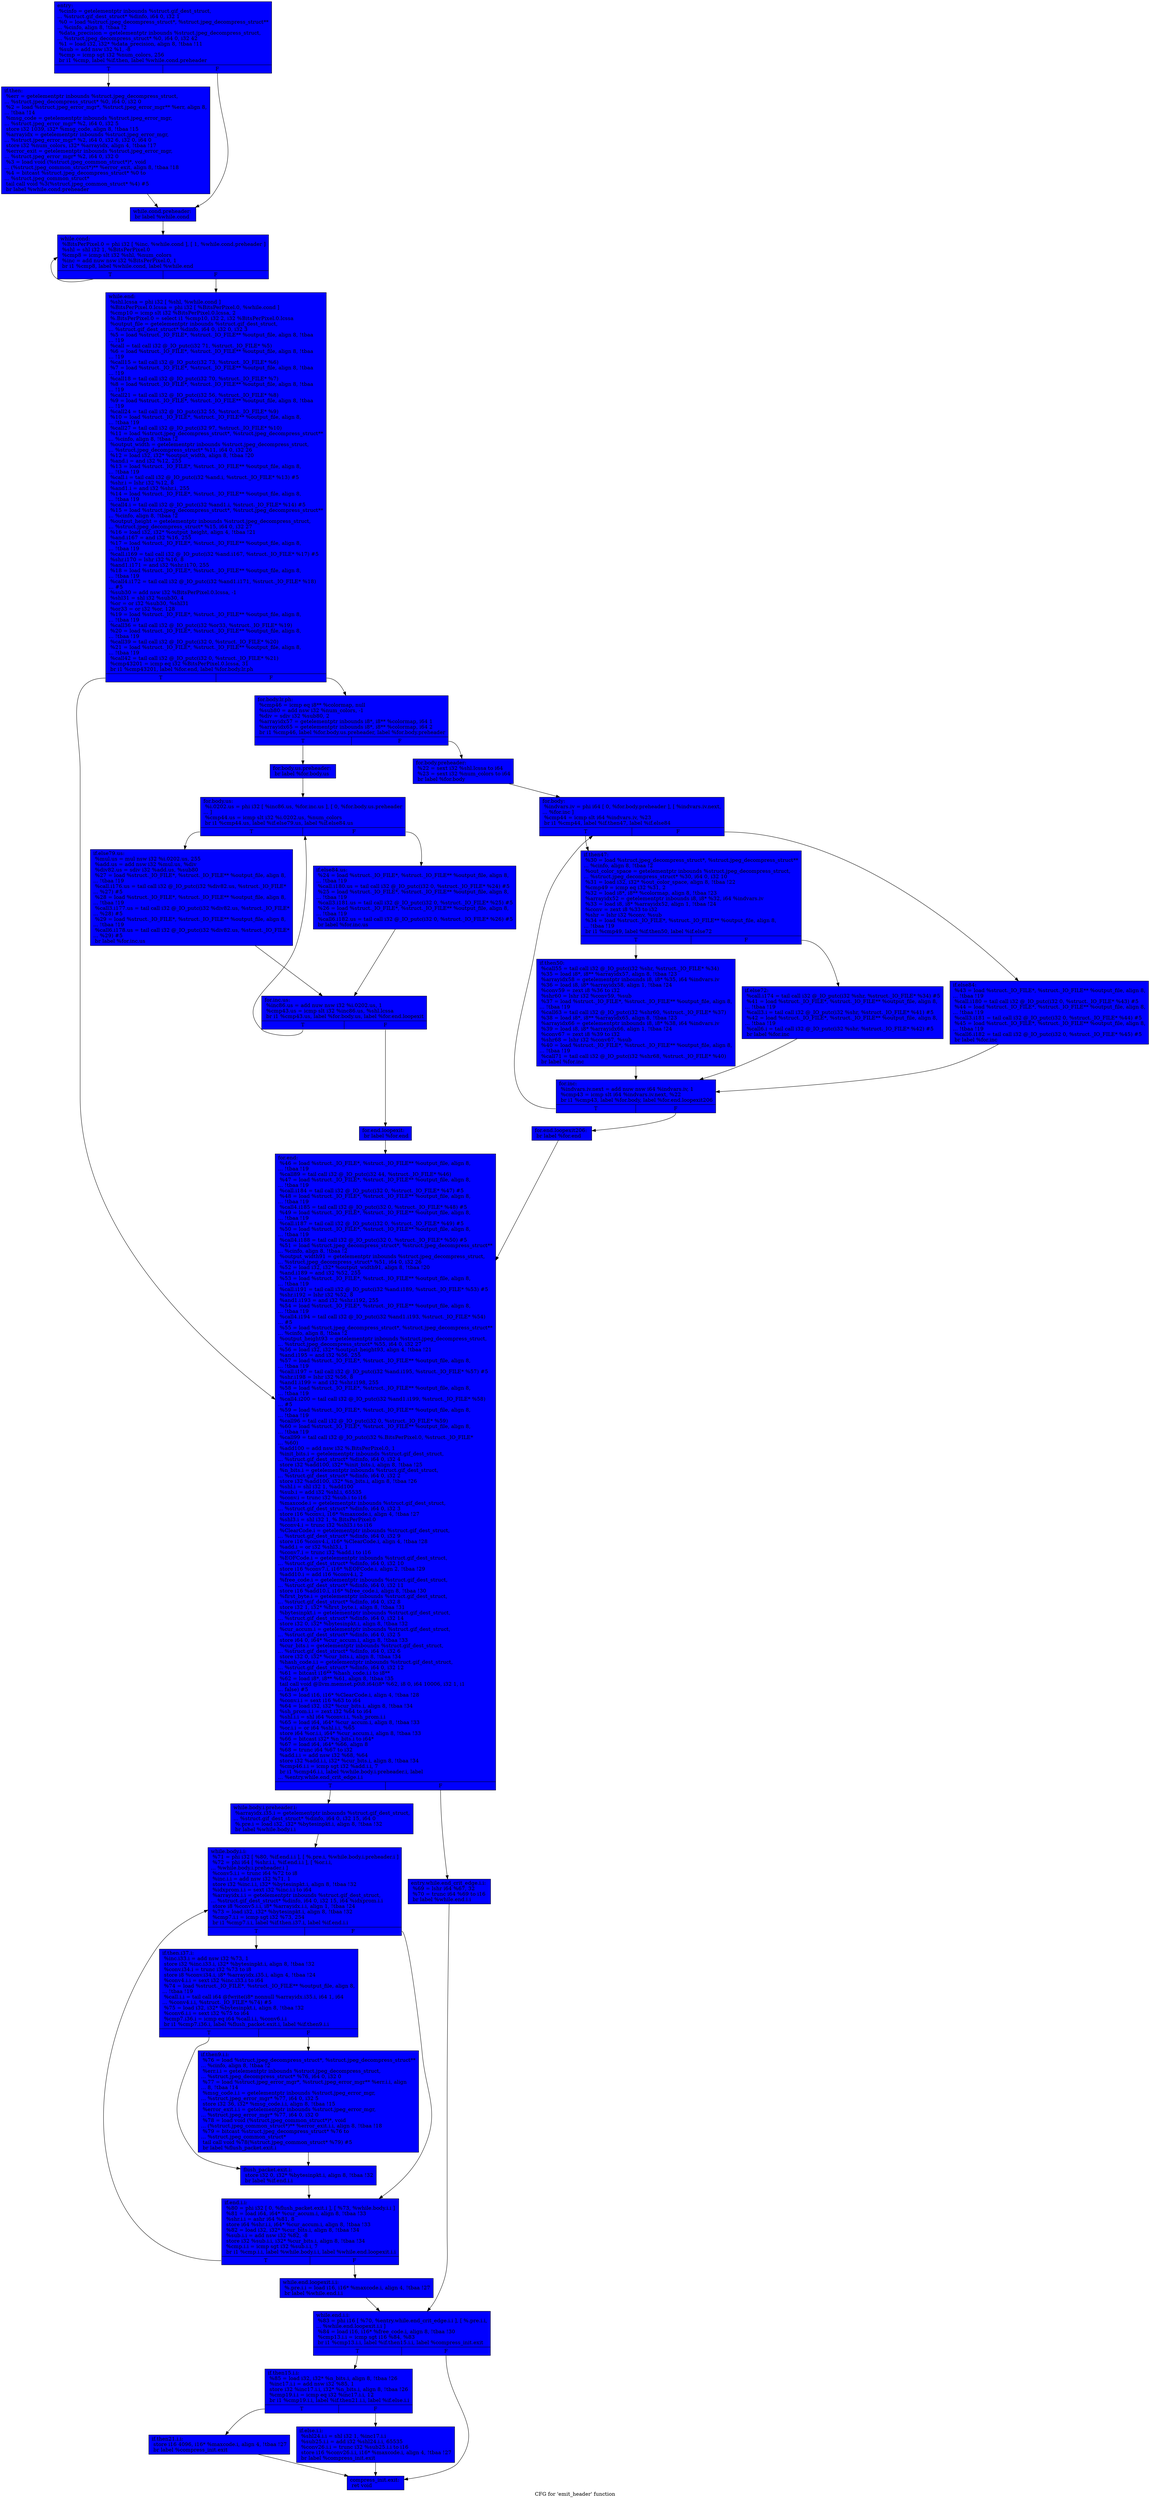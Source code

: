 digraph "CFG for 'emit_header' function" {
	label="CFG for 'emit_header' function";

	Node0x4be0a30 [shape=record, style = filled, fillcolor = blue, label="{entry:\l  %cinfo = getelementptr inbounds %struct.gif_dest_struct,\l... %struct.gif_dest_struct* %dinfo, i64 0, i32 1\l  %0 = load %struct.jpeg_decompress_struct*, %struct.jpeg_decompress_struct**\l... %cinfo, align 8, !tbaa !2\l  %data_precision = getelementptr inbounds %struct.jpeg_decompress_struct,\l... %struct.jpeg_decompress_struct* %0, i64 0, i32 42\l  %1 = load i32, i32* %data_precision, align 8, !tbaa !11\l  %sub = add nsw i32 %1, -8\l  %cmp = icmp sgt i32 %num_colors, 256\l  br i1 %cmp, label %if.then, label %while.cond.preheader\l|{<s0>T|<s1>F}}"];
	Node0x4be0a30:s0 -> Node0x4bd2dc0;
	Node0x4be0a30:s1 -> Node0x4bd2e60;
	Node0x4bd2dc0 [shape=record, style = filled, fillcolor = blue, label="{if.then:                                          \l  %err = getelementptr inbounds %struct.jpeg_decompress_struct,\l... %struct.jpeg_decompress_struct* %0, i64 0, i32 0\l  %2 = load %struct.jpeg_error_mgr*, %struct.jpeg_error_mgr** %err, align 8,\l... !tbaa !14\l  %msg_code = getelementptr inbounds %struct.jpeg_error_mgr,\l... %struct.jpeg_error_mgr* %2, i64 0, i32 5\l  store i32 1039, i32* %msg_code, align 8, !tbaa !15\l  %arrayidx = getelementptr inbounds %struct.jpeg_error_mgr,\l... %struct.jpeg_error_mgr* %2, i64 0, i32 6, i32 0, i64 0\l  store i32 %num_colors, i32* %arrayidx, align 4, !tbaa !17\l  %error_exit = getelementptr inbounds %struct.jpeg_error_mgr,\l... %struct.jpeg_error_mgr* %2, i64 0, i32 0\l  %3 = load void (%struct.jpeg_common_struct*)*, void\l... (%struct.jpeg_common_struct*)** %error_exit, align 8, !tbaa !18\l  %4 = bitcast %struct.jpeg_decompress_struct* %0 to\l... %struct.jpeg_common_struct*\l  tail call void %3(%struct.jpeg_common_struct* %4) #5\l  br label %while.cond.preheader\l}"];
	Node0x4bd2dc0 -> Node0x4bd2e60;
	Node0x4bd2e60 [shape=record, style = filled, fillcolor = blue, label="{while.cond.preheader:                             \l  br label %while.cond\l}"];
	Node0x4bd2e60 -> Node0x4bd3930;
	Node0x4bd3930 [shape=record, style = filled, fillcolor = blue, label="{while.cond:                                       \l  %BitsPerPixel.0 = phi i32 [ %inc, %while.cond ], [ 1, %while.cond.preheader ]\l  %shl = shl i32 1, %BitsPerPixel.0\l  %cmp8 = icmp slt i32 %shl, %num_colors\l  %inc = add nuw nsw i32 %BitsPerPixel.0, 1\l  br i1 %cmp8, label %while.cond, label %while.end\l|{<s0>T|<s1>F}}"];
	Node0x4bd3930:s0 -> Node0x4bd3930;
	Node0x4bd3930:s1 -> Node0x4bd3ca0;
	Node0x4bd3ca0 [shape=record, style = filled, fillcolor = blue, label="{while.end:                                        \l  %shl.lcssa = phi i32 [ %shl, %while.cond ]\l  %BitsPerPixel.0.lcssa = phi i32 [ %BitsPerPixel.0, %while.cond ]\l  %cmp10 = icmp slt i32 %BitsPerPixel.0.lcssa, 2\l  %.BitsPerPixel.0 = select i1 %cmp10, i32 2, i32 %BitsPerPixel.0.lcssa\l  %output_file = getelementptr inbounds %struct.gif_dest_struct,\l... %struct.gif_dest_struct* %dinfo, i64 0, i32 0, i32 3\l  %5 = load %struct._IO_FILE*, %struct._IO_FILE** %output_file, align 8, !tbaa\l... !19\l  %call = tail call i32 @_IO_putc(i32 71, %struct._IO_FILE* %5)\l  %6 = load %struct._IO_FILE*, %struct._IO_FILE** %output_file, align 8, !tbaa\l... !19\l  %call15 = tail call i32 @_IO_putc(i32 73, %struct._IO_FILE* %6)\l  %7 = load %struct._IO_FILE*, %struct._IO_FILE** %output_file, align 8, !tbaa\l... !19\l  %call18 = tail call i32 @_IO_putc(i32 70, %struct._IO_FILE* %7)\l  %8 = load %struct._IO_FILE*, %struct._IO_FILE** %output_file, align 8, !tbaa\l... !19\l  %call21 = tail call i32 @_IO_putc(i32 56, %struct._IO_FILE* %8)\l  %9 = load %struct._IO_FILE*, %struct._IO_FILE** %output_file, align 8, !tbaa\l... !19\l  %call24 = tail call i32 @_IO_putc(i32 55, %struct._IO_FILE* %9)\l  %10 = load %struct._IO_FILE*, %struct._IO_FILE** %output_file, align 8,\l... !tbaa !19\l  %call27 = tail call i32 @_IO_putc(i32 97, %struct._IO_FILE* %10)\l  %11 = load %struct.jpeg_decompress_struct*, %struct.jpeg_decompress_struct**\l... %cinfo, align 8, !tbaa !2\l  %output_width = getelementptr inbounds %struct.jpeg_decompress_struct,\l... %struct.jpeg_decompress_struct* %11, i64 0, i32 26\l  %12 = load i32, i32* %output_width, align 8, !tbaa !20\l  %and.i = and i32 %12, 255\l  %13 = load %struct._IO_FILE*, %struct._IO_FILE** %output_file, align 8,\l... !tbaa !19\l  %call.i = tail call i32 @_IO_putc(i32 %and.i, %struct._IO_FILE* %13) #5\l  %shr.i = lshr i32 %12, 8\l  %and1.i = and i32 %shr.i, 255\l  %14 = load %struct._IO_FILE*, %struct._IO_FILE** %output_file, align 8,\l... !tbaa !19\l  %call4.i = tail call i32 @_IO_putc(i32 %and1.i, %struct._IO_FILE* %14) #5\l  %15 = load %struct.jpeg_decompress_struct*, %struct.jpeg_decompress_struct**\l... %cinfo, align 8, !tbaa !2\l  %output_height = getelementptr inbounds %struct.jpeg_decompress_struct,\l... %struct.jpeg_decompress_struct* %15, i64 0, i32 27\l  %16 = load i32, i32* %output_height, align 4, !tbaa !21\l  %and.i167 = and i32 %16, 255\l  %17 = load %struct._IO_FILE*, %struct._IO_FILE** %output_file, align 8,\l... !tbaa !19\l  %call.i169 = tail call i32 @_IO_putc(i32 %and.i167, %struct._IO_FILE* %17) #5\l  %shr.i170 = lshr i32 %16, 8\l  %and1.i171 = and i32 %shr.i170, 255\l  %18 = load %struct._IO_FILE*, %struct._IO_FILE** %output_file, align 8,\l... !tbaa !19\l  %call4.i172 = tail call i32 @_IO_putc(i32 %and1.i171, %struct._IO_FILE* %18)\l... #5\l  %sub30 = add nsw i32 %BitsPerPixel.0.lcssa, -1\l  %shl31 = shl i32 %sub30, 4\l  %or = or i32 %sub30, %shl31\l  %or33 = or i32 %or, 128\l  %19 = load %struct._IO_FILE*, %struct._IO_FILE** %output_file, align 8,\l... !tbaa !19\l  %call36 = tail call i32 @_IO_putc(i32 %or33, %struct._IO_FILE* %19)\l  %20 = load %struct._IO_FILE*, %struct._IO_FILE** %output_file, align 8,\l... !tbaa !19\l  %call39 = tail call i32 @_IO_putc(i32 0, %struct._IO_FILE* %20)\l  %21 = load %struct._IO_FILE*, %struct._IO_FILE** %output_file, align 8,\l... !tbaa !19\l  %call42 = tail call i32 @_IO_putc(i32 0, %struct._IO_FILE* %21)\l  %cmp43201 = icmp eq i32 %BitsPerPixel.0.lcssa, 31\l  br i1 %cmp43201, label %for.end, label %for.body.lr.ph\l|{<s0>T|<s1>F}}"];
	Node0x4bd3ca0:s0 -> Node0x4bd4340;
	Node0x4bd3ca0:s1 -> Node0x4bd43f0;
	Node0x4bd43f0 [shape=record, style = filled, fillcolor = blue, label="{for.body.lr.ph:                                   \l  %cmp46 = icmp eq i8** %colormap, null\l  %sub80 = add nsw i32 %num_colors, -1\l  %div = sdiv i32 %sub80, 2\l  %arrayidx57 = getelementptr inbounds i8*, i8** %colormap, i64 1\l  %arrayidx65 = getelementptr inbounds i8*, i8** %colormap, i64 2\l  br i1 %cmp46, label %for.body.us.preheader, label %for.body.preheader\l|{<s0>T|<s1>F}}"];
	Node0x4bd43f0:s0 -> Node0x4bf1150;
	Node0x4bd43f0:s1 -> Node0x4bf11f0;
	Node0x4bf1150 [shape=record, style = filled, fillcolor = blue, label="{for.body.us.preheader:                            \l  br label %for.body.us\l}"];
	Node0x4bf1150 -> Node0x4bf1380;
	Node0x4bf11f0 [shape=record, style = filled, fillcolor = blue, label="{for.body.preheader:                               \l  %22 = sext i32 %shl.lcssa to i64\l  %23 = sext i32 %num_colors to i64\l  br label %for.body\l}"];
	Node0x4bf11f0 -> Node0x4bf14c0;
	Node0x4bf1380 [shape=record, style = filled, fillcolor = blue, label="{for.body.us:                                      \l  %i.0202.us = phi i32 [ %inc86.us, %for.inc.us ], [ 0, %for.body.us.preheader\l... ]\l  %cmp44.us = icmp slt i32 %i.0202.us, %num_colors\l  br i1 %cmp44.us, label %if.else79.us, label %if.else84.us\l|{<s0>T|<s1>F}}"];
	Node0x4bf1380:s0 -> Node0x4bf18b0;
	Node0x4bf1380:s1 -> Node0x4bf1990;
	Node0x4bf1990 [shape=record, style = filled, fillcolor = blue, label="{if.else84.us:                                     \l  %24 = load %struct._IO_FILE*, %struct._IO_FILE** %output_file, align 8,\l... !tbaa !19\l  %call.i180.us = tail call i32 @_IO_putc(i32 0, %struct._IO_FILE* %24) #5\l  %25 = load %struct._IO_FILE*, %struct._IO_FILE** %output_file, align 8,\l... !tbaa !19\l  %call3.i181.us = tail call i32 @_IO_putc(i32 0, %struct._IO_FILE* %25) #5\l  %26 = load %struct._IO_FILE*, %struct._IO_FILE** %output_file, align 8,\l... !tbaa !19\l  %call6.i182.us = tail call i32 @_IO_putc(i32 0, %struct._IO_FILE* %26) #5\l  br label %for.inc.us\l}"];
	Node0x4bf1990 -> Node0x4bf1640;
	Node0x4bf18b0 [shape=record, style = filled, fillcolor = blue, label="{if.else79.us:                                     \l  %mul.us = mul nsw i32 %i.0202.us, 255\l  %add.us = add nsw i32 %mul.us, %div\l  %div82.us = sdiv i32 %add.us, %sub80\l  %27 = load %struct._IO_FILE*, %struct._IO_FILE** %output_file, align 8,\l... !tbaa !19\l  %call.i176.us = tail call i32 @_IO_putc(i32 %div82.us, %struct._IO_FILE*\l... %27) #5\l  %28 = load %struct._IO_FILE*, %struct._IO_FILE** %output_file, align 8,\l... !tbaa !19\l  %call3.i177.us = tail call i32 @_IO_putc(i32 %div82.us, %struct._IO_FILE*\l... %28) #5\l  %29 = load %struct._IO_FILE*, %struct._IO_FILE** %output_file, align 8,\l... !tbaa !19\l  %call6.i178.us = tail call i32 @_IO_putc(i32 %div82.us, %struct._IO_FILE*\l... %29) #5\l  br label %for.inc.us\l}"];
	Node0x4bf18b0 -> Node0x4bf1640;
	Node0x4bf1640 [shape=record, style = filled, fillcolor = blue, label="{for.inc.us:                                       \l  %inc86.us = add nuw nsw i32 %i.0202.us, 1\l  %cmp43.us = icmp slt i32 %inc86.us, %shl.lcssa\l  br i1 %cmp43.us, label %for.body.us, label %for.end.loopexit\l|{<s0>T|<s1>F}}"];
	Node0x4bf1640:s0 -> Node0x4bf1380;
	Node0x4bf1640:s1 -> Node0x4bf2810;
	Node0x4bf14c0 [shape=record, style = filled, fillcolor = blue, label="{for.body:                                         \l  %indvars.iv = phi i64 [ 0, %for.body.preheader ], [ %indvars.iv.next,\l... %for.inc ]\l  %cmp44 = icmp slt i64 %indvars.iv, %23\l  br i1 %cmp44, label %if.then47, label %if.else84\l|{<s0>T|<s1>F}}"];
	Node0x4bf14c0:s0 -> Node0x4bf2af0;
	Node0x4bf14c0:s1 -> Node0x4bf2bd0;
	Node0x4bf2af0 [shape=record, style = filled, fillcolor = blue, label="{if.then47:                                        \l  %30 = load %struct.jpeg_decompress_struct*, %struct.jpeg_decompress_struct**\l... %cinfo, align 8, !tbaa !2\l  %out_color_space = getelementptr inbounds %struct.jpeg_decompress_struct,\l... %struct.jpeg_decompress_struct* %30, i64 0, i32 10\l  %31 = load i32, i32* %out_color_space, align 8, !tbaa !22\l  %cmp49 = icmp eq i32 %31, 2\l  %32 = load i8*, i8** %colormap, align 8, !tbaa !23\l  %arrayidx52 = getelementptr inbounds i8, i8* %32, i64 %indvars.iv\l  %33 = load i8, i8* %arrayidx52, align 1, !tbaa !24\l  %conv = zext i8 %33 to i32\l  %shr = lshr i32 %conv, %sub\l  %34 = load %struct._IO_FILE*, %struct._IO_FILE** %output_file, align 8,\l... !tbaa !19\l  br i1 %cmp49, label %if.then50, label %if.else72\l|{<s0>T|<s1>F}}"];
	Node0x4bf2af0:s0 -> Node0x4bf3320;
	Node0x4bf2af0:s1 -> Node0x4bf3400;
	Node0x4bf3320 [shape=record, style = filled, fillcolor = blue, label="{if.then50:                                        \l  %call55 = tail call i32 @_IO_putc(i32 %shr, %struct._IO_FILE* %34)\l  %35 = load i8*, i8** %arrayidx57, align 8, !tbaa !23\l  %arrayidx58 = getelementptr inbounds i8, i8* %35, i64 %indvars.iv\l  %36 = load i8, i8* %arrayidx58, align 1, !tbaa !24\l  %conv59 = zext i8 %36 to i32\l  %shr60 = lshr i32 %conv59, %sub\l  %37 = load %struct._IO_FILE*, %struct._IO_FILE** %output_file, align 8,\l... !tbaa !19\l  %call63 = tail call i32 @_IO_putc(i32 %shr60, %struct._IO_FILE* %37)\l  %38 = load i8*, i8** %arrayidx65, align 8, !tbaa !23\l  %arrayidx66 = getelementptr inbounds i8, i8* %38, i64 %indvars.iv\l  %39 = load i8, i8* %arrayidx66, align 1, !tbaa !24\l  %conv67 = zext i8 %39 to i32\l  %shr68 = lshr i32 %conv67, %sub\l  %40 = load %struct._IO_FILE*, %struct._IO_FILE** %output_file, align 8,\l... !tbaa !19\l  %call71 = tail call i32 @_IO_putc(i32 %shr68, %struct._IO_FILE* %40)\l  br label %for.inc\l}"];
	Node0x4bf3320 -> Node0x4bf2920;
	Node0x4bf3400 [shape=record, style = filled, fillcolor = blue, label="{if.else72:                                        \l  %call.i174 = tail call i32 @_IO_putc(i32 %shr, %struct._IO_FILE* %34) #5\l  %41 = load %struct._IO_FILE*, %struct._IO_FILE** %output_file, align 8,\l... !tbaa !19\l  %call3.i = tail call i32 @_IO_putc(i32 %shr, %struct._IO_FILE* %41) #5\l  %42 = load %struct._IO_FILE*, %struct._IO_FILE** %output_file, align 8,\l... !tbaa !19\l  %call6.i = tail call i32 @_IO_putc(i32 %shr, %struct._IO_FILE* %42) #5\l  br label %for.inc\l}"];
	Node0x4bf3400 -> Node0x4bf2920;
	Node0x4bf2bd0 [shape=record, style = filled, fillcolor = blue, label="{if.else84:                                        \l  %43 = load %struct._IO_FILE*, %struct._IO_FILE** %output_file, align 8,\l... !tbaa !19\l  %call.i180 = tail call i32 @_IO_putc(i32 0, %struct._IO_FILE* %43) #5\l  %44 = load %struct._IO_FILE*, %struct._IO_FILE** %output_file, align 8,\l... !tbaa !19\l  %call3.i181 = tail call i32 @_IO_putc(i32 0, %struct._IO_FILE* %44) #5\l  %45 = load %struct._IO_FILE*, %struct._IO_FILE** %output_file, align 8,\l... !tbaa !19\l  %call6.i182 = tail call i32 @_IO_putc(i32 0, %struct._IO_FILE* %45) #5\l  br label %for.inc\l}"];
	Node0x4bf2bd0 -> Node0x4bf2920;
	Node0x4bf2920 [shape=record, style = filled, fillcolor = blue, label="{for.inc:                                          \l  %indvars.iv.next = add nuw nsw i64 %indvars.iv, 1\l  %cmp43 = icmp slt i64 %indvars.iv.next, %22\l  br i1 %cmp43, label %for.body, label %for.end.loopexit206\l|{<s0>T|<s1>F}}"];
	Node0x4bf2920:s0 -> Node0x4bf14c0;
	Node0x4bf2920:s1 -> Node0x4bf4f50;
	Node0x4bf2810 [shape=record, style = filled, fillcolor = blue, label="{for.end.loopexit:                                 \l  br label %for.end\l}"];
	Node0x4bf2810 -> Node0x4bd4340;
	Node0x4bf4f50 [shape=record, style = filled, fillcolor = blue, label="{for.end.loopexit206:                              \l  br label %for.end\l}"];
	Node0x4bf4f50 -> Node0x4bd4340;
	Node0x4bd4340 [shape=record, style = filled, fillcolor = blue, label="{for.end:                                          \l  %46 = load %struct._IO_FILE*, %struct._IO_FILE** %output_file, align 8,\l... !tbaa !19\l  %call89 = tail call i32 @_IO_putc(i32 44, %struct._IO_FILE* %46)\l  %47 = load %struct._IO_FILE*, %struct._IO_FILE** %output_file, align 8,\l... !tbaa !19\l  %call.i184 = tail call i32 @_IO_putc(i32 0, %struct._IO_FILE* %47) #5\l  %48 = load %struct._IO_FILE*, %struct._IO_FILE** %output_file, align 8,\l... !tbaa !19\l  %call4.i185 = tail call i32 @_IO_putc(i32 0, %struct._IO_FILE* %48) #5\l  %49 = load %struct._IO_FILE*, %struct._IO_FILE** %output_file, align 8,\l... !tbaa !19\l  %call.i187 = tail call i32 @_IO_putc(i32 0, %struct._IO_FILE* %49) #5\l  %50 = load %struct._IO_FILE*, %struct._IO_FILE** %output_file, align 8,\l... !tbaa !19\l  %call4.i188 = tail call i32 @_IO_putc(i32 0, %struct._IO_FILE* %50) #5\l  %51 = load %struct.jpeg_decompress_struct*, %struct.jpeg_decompress_struct**\l... %cinfo, align 8, !tbaa !2\l  %output_width91 = getelementptr inbounds %struct.jpeg_decompress_struct,\l... %struct.jpeg_decompress_struct* %51, i64 0, i32 26\l  %52 = load i32, i32* %output_width91, align 8, !tbaa !20\l  %and.i189 = and i32 %52, 255\l  %53 = load %struct._IO_FILE*, %struct._IO_FILE** %output_file, align 8,\l... !tbaa !19\l  %call.i191 = tail call i32 @_IO_putc(i32 %and.i189, %struct._IO_FILE* %53) #5\l  %shr.i192 = lshr i32 %52, 8\l  %and1.i193 = and i32 %shr.i192, 255\l  %54 = load %struct._IO_FILE*, %struct._IO_FILE** %output_file, align 8,\l... !tbaa !19\l  %call4.i194 = tail call i32 @_IO_putc(i32 %and1.i193, %struct._IO_FILE* %54)\l... #5\l  %55 = load %struct.jpeg_decompress_struct*, %struct.jpeg_decompress_struct**\l... %cinfo, align 8, !tbaa !2\l  %output_height93 = getelementptr inbounds %struct.jpeg_decompress_struct,\l... %struct.jpeg_decompress_struct* %55, i64 0, i32 27\l  %56 = load i32, i32* %output_height93, align 4, !tbaa !21\l  %and.i195 = and i32 %56, 255\l  %57 = load %struct._IO_FILE*, %struct._IO_FILE** %output_file, align 8,\l... !tbaa !19\l  %call.i197 = tail call i32 @_IO_putc(i32 %and.i195, %struct._IO_FILE* %57) #5\l  %shr.i198 = lshr i32 %56, 8\l  %and1.i199 = and i32 %shr.i198, 255\l  %58 = load %struct._IO_FILE*, %struct._IO_FILE** %output_file, align 8,\l... !tbaa !19\l  %call4.i200 = tail call i32 @_IO_putc(i32 %and1.i199, %struct._IO_FILE* %58)\l... #5\l  %59 = load %struct._IO_FILE*, %struct._IO_FILE** %output_file, align 8,\l... !tbaa !19\l  %call96 = tail call i32 @_IO_putc(i32 0, %struct._IO_FILE* %59)\l  %60 = load %struct._IO_FILE*, %struct._IO_FILE** %output_file, align 8,\l... !tbaa !19\l  %call99 = tail call i32 @_IO_putc(i32 %.BitsPerPixel.0, %struct._IO_FILE*\l... %60)\l  %add100 = add nsw i32 %.BitsPerPixel.0, 1\l  %init_bits.i = getelementptr inbounds %struct.gif_dest_struct,\l... %struct.gif_dest_struct* %dinfo, i64 0, i32 4\l  store i32 %add100, i32* %init_bits.i, align 8, !tbaa !25\l  %n_bits.i = getelementptr inbounds %struct.gif_dest_struct,\l... %struct.gif_dest_struct* %dinfo, i64 0, i32 2\l  store i32 %add100, i32* %n_bits.i, align 8, !tbaa !26\l  %shl.i = shl i32 1, %add100\l  %sub.i = add i32 %shl.i, 65535\l  %conv.i = trunc i32 %sub.i to i16\l  %maxcode.i = getelementptr inbounds %struct.gif_dest_struct,\l... %struct.gif_dest_struct* %dinfo, i64 0, i32 3\l  store i16 %conv.i, i16* %maxcode.i, align 4, !tbaa !27\l  %shl3.i = shl i32 1, %.BitsPerPixel.0\l  %conv4.i = trunc i32 %shl3.i to i16\l  %ClearCode.i = getelementptr inbounds %struct.gif_dest_struct,\l... %struct.gif_dest_struct* %dinfo, i64 0, i32 9\l  store i16 %conv4.i, i16* %ClearCode.i, align 4, !tbaa !28\l  %add.i = or i32 %shl3.i, 1\l  %conv7.i = trunc i32 %add.i to i16\l  %EOFCode.i = getelementptr inbounds %struct.gif_dest_struct,\l... %struct.gif_dest_struct* %dinfo, i64 0, i32 10\l  store i16 %conv7.i, i16* %EOFCode.i, align 2, !tbaa !29\l  %add10.i = add i16 %conv4.i, 2\l  %free_code.i = getelementptr inbounds %struct.gif_dest_struct,\l... %struct.gif_dest_struct* %dinfo, i64 0, i32 11\l  store i16 %add10.i, i16* %free_code.i, align 8, !tbaa !30\l  %first_byte.i = getelementptr inbounds %struct.gif_dest_struct,\l... %struct.gif_dest_struct* %dinfo, i64 0, i32 8\l  store i32 1, i32* %first_byte.i, align 8, !tbaa !31\l  %bytesinpkt.i = getelementptr inbounds %struct.gif_dest_struct,\l... %struct.gif_dest_struct* %dinfo, i64 0, i32 14\l  store i32 0, i32* %bytesinpkt.i, align 8, !tbaa !32\l  %cur_accum.i = getelementptr inbounds %struct.gif_dest_struct,\l... %struct.gif_dest_struct* %dinfo, i64 0, i32 5\l  store i64 0, i64* %cur_accum.i, align 8, !tbaa !33\l  %cur_bits.i = getelementptr inbounds %struct.gif_dest_struct,\l... %struct.gif_dest_struct* %dinfo, i64 0, i32 6\l  store i32 0, i32* %cur_bits.i, align 8, !tbaa !34\l  %hash_code.i.i = getelementptr inbounds %struct.gif_dest_struct,\l... %struct.gif_dest_struct* %dinfo, i64 0, i32 12\l  %61 = bitcast i16** %hash_code.i.i to i8**\l  %62 = load i8*, i8** %61, align 8, !tbaa !35\l  tail call void @llvm.memset.p0i8.i64(i8* %62, i8 0, i64 10006, i32 1, i1\l... false) #5\l  %63 = load i16, i16* %ClearCode.i, align 4, !tbaa !28\l  %conv.i.i = sext i16 %63 to i64\l  %64 = load i32, i32* %cur_bits.i, align 8, !tbaa !34\l  %sh_prom.i.i = zext i32 %64 to i64\l  %shl.i.i = shl i64 %conv.i.i, %sh_prom.i.i\l  %65 = load i64, i64* %cur_accum.i, align 8, !tbaa !33\l  %or.i.i = or i64 %shl.i.i, %65\l  store i64 %or.i.i, i64* %cur_accum.i, align 8, !tbaa !33\l  %66 = bitcast i32* %n_bits.i to i64*\l  %67 = load i64, i64* %66, align 8\l  %68 = trunc i64 %67 to i32\l  %add.i.i = add nsw i32 %68, %64\l  store i32 %add.i.i, i32* %cur_bits.i, align 8, !tbaa !34\l  %cmp46.i.i = icmp sgt i32 %add.i.i, 7\l  br i1 %cmp46.i.i, label %while.body.i.preheader.i, label\l... %entry.while.end_crit_edge.i.i\l|{<s0>T|<s1>F}}"];
	Node0x4bd4340:s0 -> Node0x4bfad40;
	Node0x4bd4340:s1 -> Node0x4bfae60;
	Node0x4bfad40 [shape=record, style = filled, fillcolor = blue, label="{while.body.i.preheader.i:                         \l  %arrayidx.i35.i = getelementptr inbounds %struct.gif_dest_struct,\l... %struct.gif_dest_struct* %dinfo, i64 0, i32 15, i64 0\l  %.pre.i = load i32, i32* %bytesinpkt.i, align 8, !tbaa !32\l  br label %while.body.i.i\l}"];
	Node0x4bfad40 -> Node0x4bfb0d0;
	Node0x4bfae60 [shape=record, style = filled, fillcolor = blue, label="{entry.while.end_crit_edge.i.i:                    \l  %69 = lshr i64 %67, 32\l  %70 = trunc i64 %69 to i16\l  br label %while.end.i.i\l}"];
	Node0x4bfae60 -> Node0x4bfb290;
	Node0x4bfb0d0 [shape=record, style = filled, fillcolor = blue, label="{while.body.i.i:                                   \l  %71 = phi i32 [ %80, %if.end.i.i ], [ %.pre.i, %while.body.i.preheader.i ]\l  %72 = phi i64 [ %shr.i.i, %if.end.i.i ], [ %or.i.i,\l... %while.body.i.preheader.i ]\l  %conv5.i.i = trunc i64 %72 to i8\l  %inc.i.i = add nsw i32 %71, 1\l  store i32 %inc.i.i, i32* %bytesinpkt.i, align 8, !tbaa !32\l  %idxprom.i.i = sext i32 %inc.i.i to i64\l  %arrayidx.i.i = getelementptr inbounds %struct.gif_dest_struct,\l... %struct.gif_dest_struct* %dinfo, i64 0, i32 15, i64 %idxprom.i.i\l  store i8 %conv5.i.i, i8* %arrayidx.i.i, align 1, !tbaa !24\l  %73 = load i32, i32* %bytesinpkt.i, align 8, !tbaa !32\l  %cmp7.i.i = icmp sgt i32 %73, 254\l  br i1 %cmp7.i.i, label %if.then.i37.i, label %if.end.i.i\l|{<s0>T|<s1>F}}"];
	Node0x4bfb0d0:s0 -> Node0x4bfbb50;
	Node0x4bfb0d0:s1 -> Node0x4bfb420;
	Node0x4bfbb50 [shape=record, style = filled, fillcolor = blue, label="{if.then.i37.i:                                    \l  %inc.i33.i = add nsw i32 %73, 1\l  store i32 %inc.i33.i, i32* %bytesinpkt.i, align 8, !tbaa !32\l  %conv.i34.i = trunc i32 %73 to i8\l  store i8 %conv.i34.i, i8* %arrayidx.i35.i, align 4, !tbaa !24\l  %conv4.i.i = sext i32 %inc.i33.i to i64\l  %74 = load %struct._IO_FILE*, %struct._IO_FILE** %output_file, align 8,\l... !tbaa !19\l  %call.i.i = tail call i64 @fwrite(i8* nonnull %arrayidx.i35.i, i64 1, i64\l... %conv4.i.i, %struct._IO_FILE* %74) #5\l  %75 = load i32, i32* %bytesinpkt.i, align 8, !tbaa !32\l  %conv6.i.i = sext i32 %75 to i64\l  %cmp7.i36.i = icmp eq i64 %call.i.i, %conv6.i.i\l  br i1 %cmp7.i36.i, label %flush_packet.exit.i, label %if.then9.i.i\l|{<s0>T|<s1>F}}"];
	Node0x4bfbb50:s0 -> Node0x4bfc310;
	Node0x4bfbb50:s1 -> Node0x4bfc3f0;
	Node0x4bfc3f0 [shape=record, style = filled, fillcolor = blue, label="{if.then9.i.i:                                     \l  %76 = load %struct.jpeg_decompress_struct*, %struct.jpeg_decompress_struct**\l... %cinfo, align 8, !tbaa !2\l  %err.i.i = getelementptr inbounds %struct.jpeg_decompress_struct,\l... %struct.jpeg_decompress_struct* %76, i64 0, i32 0\l  %77 = load %struct.jpeg_error_mgr*, %struct.jpeg_error_mgr** %err.i.i, align\l... 8, !tbaa !14\l  %msg_code.i.i = getelementptr inbounds %struct.jpeg_error_mgr,\l... %struct.jpeg_error_mgr* %77, i64 0, i32 5\l  store i32 36, i32* %msg_code.i.i, align 8, !tbaa !15\l  %error_exit.i.i = getelementptr inbounds %struct.jpeg_error_mgr,\l... %struct.jpeg_error_mgr* %77, i64 0, i32 0\l  %78 = load void (%struct.jpeg_common_struct*)*, void\l... (%struct.jpeg_common_struct*)** %error_exit.i.i, align 8, !tbaa !18\l  %79 = bitcast %struct.jpeg_decompress_struct* %76 to\l... %struct.jpeg_common_struct*\l  tail call void %78(%struct.jpeg_common_struct* %79) #5\l  br label %flush_packet.exit.i\l}"];
	Node0x4bfc3f0 -> Node0x4bfc310;
	Node0x4bfc310 [shape=record, style = filled, fillcolor = blue, label="{flush_packet.exit.i:                              \l  store i32 0, i32* %bytesinpkt.i, align 8, !tbaa !32\l  br label %if.end.i.i\l}"];
	Node0x4bfc310 -> Node0x4bfb420;
	Node0x4bfb420 [shape=record, style = filled, fillcolor = blue, label="{if.end.i.i:                                       \l  %80 = phi i32 [ 0, %flush_packet.exit.i ], [ %73, %while.body.i.i ]\l  %81 = load i64, i64* %cur_accum.i, align 8, !tbaa !33\l  %shr.i.i = ashr i64 %81, 8\l  store i64 %shr.i.i, i64* %cur_accum.i, align 8, !tbaa !33\l  %82 = load i32, i32* %cur_bits.i, align 8, !tbaa !34\l  %sub.i.i = add nsw i32 %82, -8\l  store i32 %sub.i.i, i32* %cur_bits.i, align 8, !tbaa !34\l  %cmp.i.i = icmp sgt i32 %sub.i.i, 7\l  br i1 %cmp.i.i, label %while.body.i.i, label %while.end.loopexit.i.i\l|{<s0>T|<s1>F}}"];
	Node0x4bfb420:s0 -> Node0x4bfb0d0;
	Node0x4bfb420:s1 -> Node0x4bfce70;
	Node0x4bfce70 [shape=record, style = filled, fillcolor = blue, label="{while.end.loopexit.i.i:                           \l  %.pre.i.i = load i16, i16* %maxcode.i, align 4, !tbaa !27\l  br label %while.end.i.i\l}"];
	Node0x4bfce70 -> Node0x4bfb290;
	Node0x4bfb290 [shape=record, style = filled, fillcolor = blue, label="{while.end.i.i:                                    \l  %83 = phi i16 [ %70, %entry.while.end_crit_edge.i.i ], [ %.pre.i.i,\l... %while.end.loopexit.i.i ]\l  %84 = load i16, i16* %free_code.i, align 8, !tbaa !30\l  %cmp13.i.i = icmp sgt i16 %84, %83\l  br i1 %cmp13.i.i, label %if.then15.i.i, label %compress_init.exit\l|{<s0>T|<s1>F}}"];
	Node0x4bfb290:s0 -> Node0x4bfd1c0;
	Node0x4bfb290:s1 -> Node0x4bfd2d0;
	Node0x4bfd1c0 [shape=record, style = filled, fillcolor = blue, label="{if.then15.i.i:                                    \l  %85 = load i32, i32* %n_bits.i, align 8, !tbaa !26\l  %inc17.i.i = add nsw i32 %85, 1\l  store i32 %inc17.i.i, i32* %n_bits.i, align 8, !tbaa !26\l  %cmp19.i.i = icmp eq i32 %inc17.i.i, 12\l  br i1 %cmp19.i.i, label %if.then21.i.i, label %if.else.i.i\l|{<s0>T|<s1>F}}"];
	Node0x4bfd1c0:s0 -> Node0x4bfd5f0;
	Node0x4bfd1c0:s1 -> Node0x4bfd6d0;
	Node0x4bfd5f0 [shape=record, style = filled, fillcolor = blue, label="{if.then21.i.i:                                    \l  store i16 4096, i16* %maxcode.i, align 4, !tbaa !27\l  br label %compress_init.exit\l}"];
	Node0x4bfd5f0 -> Node0x4bfd2d0;
	Node0x4bfd6d0 [shape=record, style = filled, fillcolor = blue, label="{if.else.i.i:                                      \l  %shl24.i.i = shl i32 1, %inc17.i.i\l  %sub25.i.i = add i32 %shl24.i.i, 65535\l  %conv26.i.i = trunc i32 %sub25.i.i to i16\l  store i16 %conv26.i.i, i16* %maxcode.i, align 4, !tbaa !27\l  br label %compress_init.exit\l}"];
	Node0x4bfd6d0 -> Node0x4bfd2d0;
	Node0x4bfd2d0 [shape=record, style = filled, fillcolor = blue, label="{compress_init.exit:                               \l  ret void\l}"];
}
